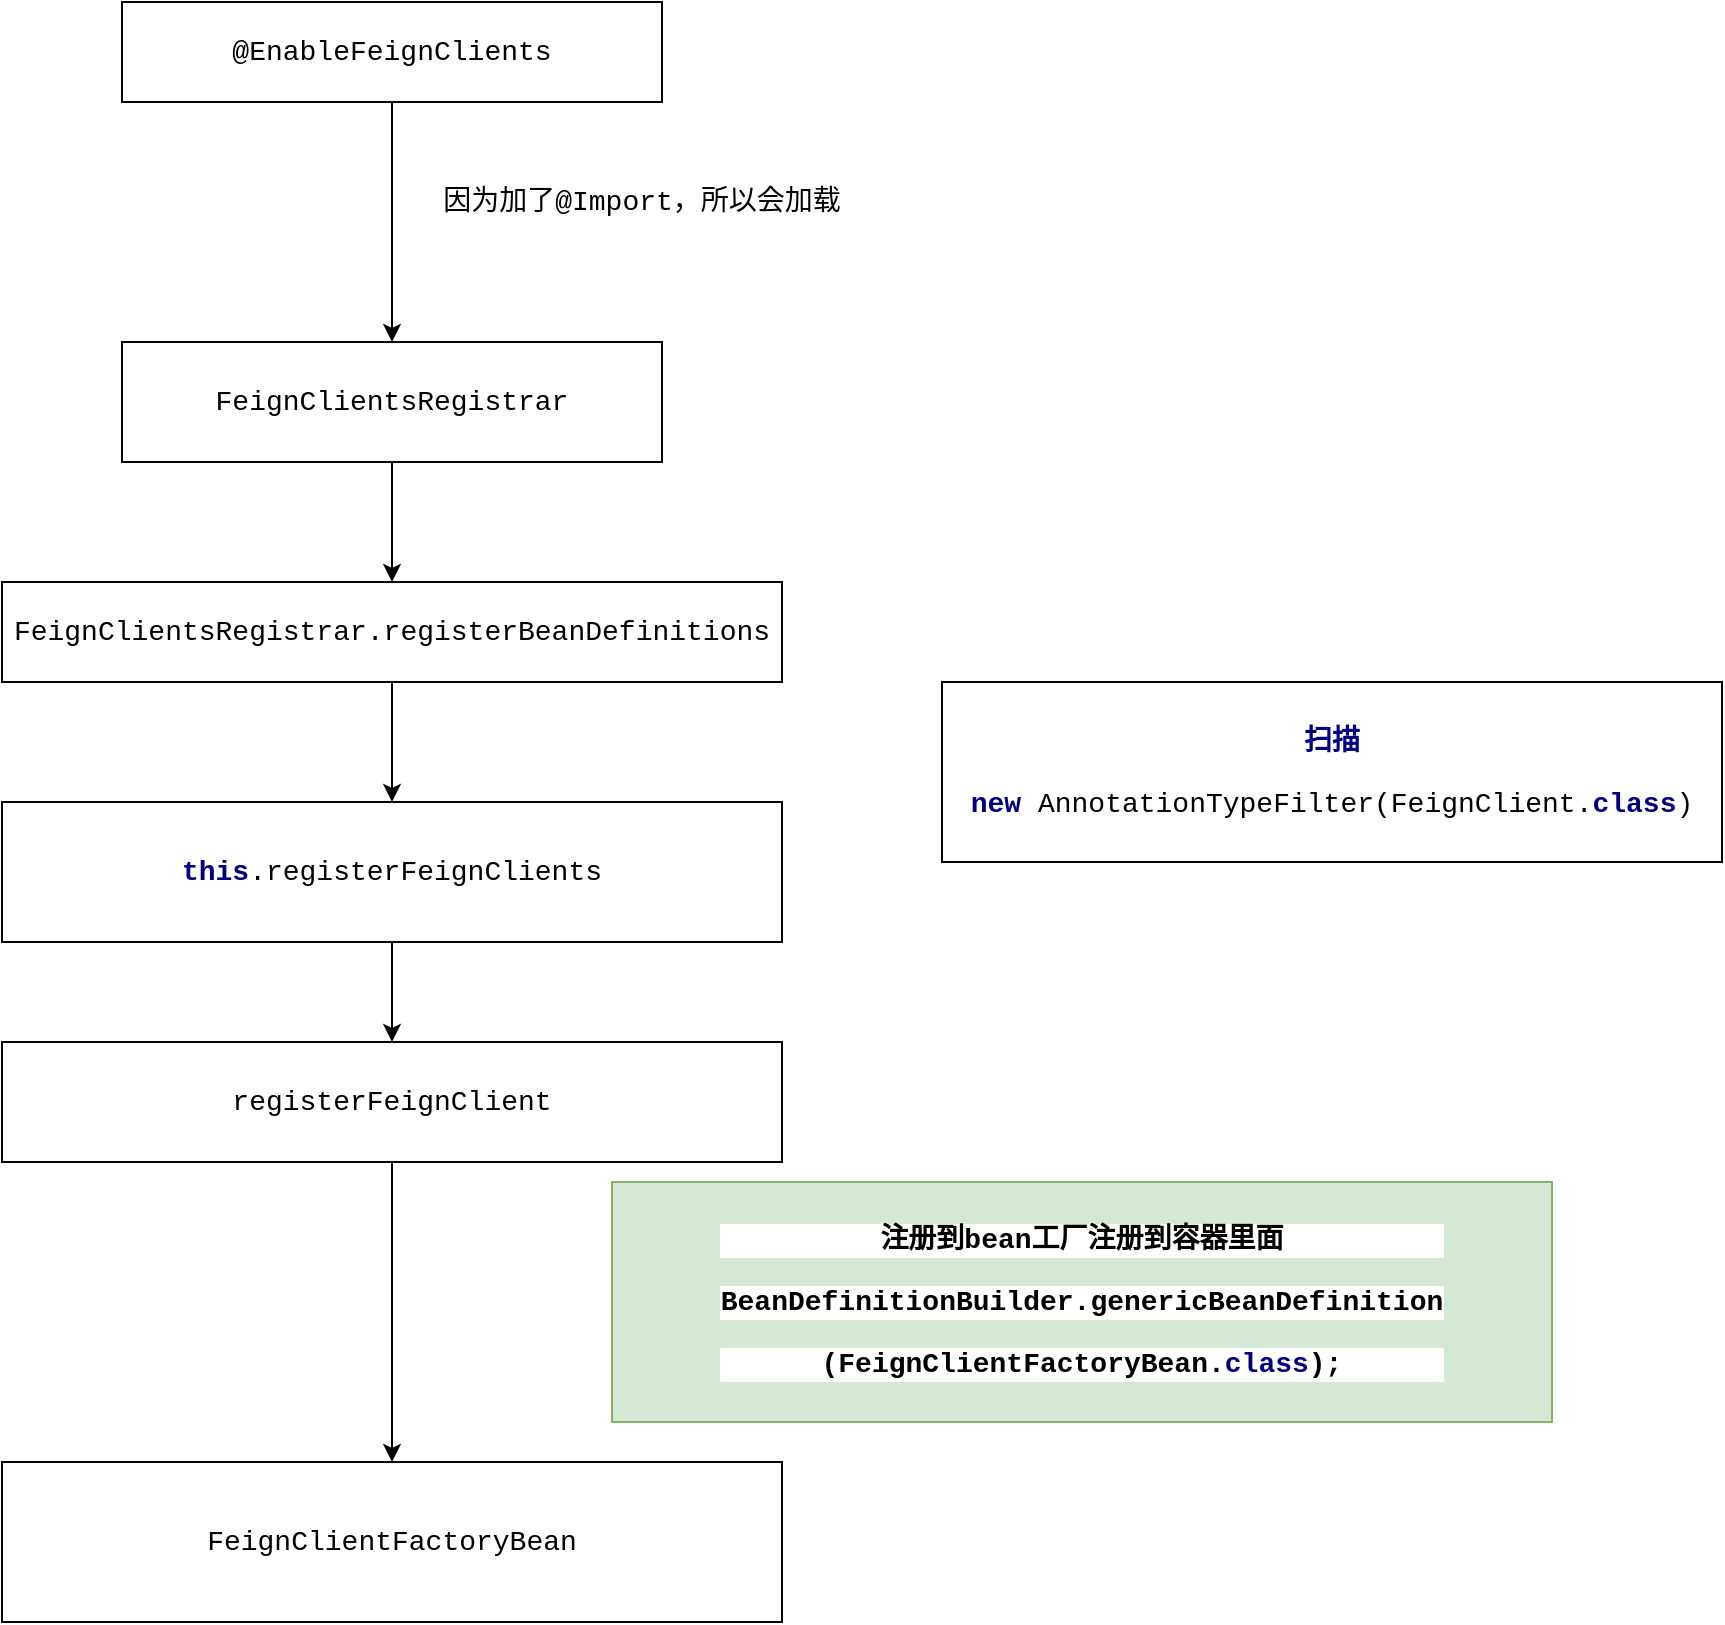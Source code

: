 <mxfile version="13.5.7" type="github">
  <diagram id="1lOJ9h_yURZZoM6YKi_j" name="第 1 页">
    <mxGraphModel dx="1422" dy="762" grid="1" gridSize="10" guides="1" tooltips="1" connect="1" arrows="1" fold="1" page="1" pageScale="1" pageWidth="3000" pageHeight="4000" math="0" shadow="0">
      <root>
        <mxCell id="0" />
        <mxCell id="1" parent="0" />
        <mxCell id="nqZtjDTNPkWTbWWxpunj-4" style="edgeStyle=orthogonalEdgeStyle;rounded=0;orthogonalLoop=1;jettySize=auto;html=1;" edge="1" parent="1" source="nqZtjDTNPkWTbWWxpunj-1" target="nqZtjDTNPkWTbWWxpunj-2">
          <mxGeometry relative="1" as="geometry" />
        </mxCell>
        <mxCell id="nqZtjDTNPkWTbWWxpunj-1" value="&lt;pre style=&quot;background-color: rgb(255 , 255 , 255) ; font-family: &amp;#34;courier new&amp;#34; ; font-size: 10.5pt&quot;&gt;@EnableFeignClients&lt;/pre&gt;" style="rounded=0;whiteSpace=wrap;html=1;" vertex="1" parent="1">
          <mxGeometry x="190" y="40" width="270" height="50" as="geometry" />
        </mxCell>
        <mxCell id="nqZtjDTNPkWTbWWxpunj-5" style="edgeStyle=orthogonalEdgeStyle;rounded=0;orthogonalLoop=1;jettySize=auto;html=1;" edge="1" parent="1" source="nqZtjDTNPkWTbWWxpunj-2" target="nqZtjDTNPkWTbWWxpunj-3">
          <mxGeometry relative="1" as="geometry" />
        </mxCell>
        <mxCell id="nqZtjDTNPkWTbWWxpunj-2" value="&lt;pre style=&quot;background-color: rgb(255 , 255 , 255) ; font-family: &amp;#34;courier new&amp;#34; ; font-size: 10.5pt&quot;&gt;FeignClientsRegistrar&lt;/pre&gt;" style="rounded=0;whiteSpace=wrap;html=1;" vertex="1" parent="1">
          <mxGeometry x="190" y="210" width="270" height="60" as="geometry" />
        </mxCell>
        <mxCell id="nqZtjDTNPkWTbWWxpunj-11" style="edgeStyle=orthogonalEdgeStyle;rounded=0;orthogonalLoop=1;jettySize=auto;html=1;entryX=0.5;entryY=0;entryDx=0;entryDy=0;" edge="1" parent="1" source="nqZtjDTNPkWTbWWxpunj-3" target="nqZtjDTNPkWTbWWxpunj-10">
          <mxGeometry relative="1" as="geometry" />
        </mxCell>
        <mxCell id="nqZtjDTNPkWTbWWxpunj-3" value="&lt;pre style=&quot;background-color: rgb(255 , 255 , 255) ; font-family: &amp;#34;courier new&amp;#34; ; font-size: 10.5pt&quot;&gt;&lt;span style=&quot;font-size: 10.5pt&quot;&gt;FeignClientsRegistrar.&lt;/span&gt;registerBeanDefinitions&lt;/pre&gt;" style="rounded=0;whiteSpace=wrap;html=1;" vertex="1" parent="1">
          <mxGeometry x="130" y="330" width="390" height="50" as="geometry" />
        </mxCell>
        <mxCell id="nqZtjDTNPkWTbWWxpunj-6" value="&lt;pre style=&quot;background-color: rgb(255 , 255 , 255) ; font-family: &amp;#34;courier new&amp;#34; ; font-size: 10.5pt&quot;&gt;&lt;pre style=&quot;font-family: &amp;#34;courier new&amp;#34; ; font-size: 10.5pt&quot;&gt;因为加了@Import，所以会加载&lt;/pre&gt;&lt;/pre&gt;" style="text;html=1;strokeColor=none;fillColor=none;align=center;verticalAlign=middle;whiteSpace=wrap;rounded=0;" vertex="1" parent="1">
          <mxGeometry x="350" y="120" width="200" height="40" as="geometry" />
        </mxCell>
        <mxCell id="nqZtjDTNPkWTbWWxpunj-13" style="edgeStyle=orthogonalEdgeStyle;rounded=0;orthogonalLoop=1;jettySize=auto;html=1;" edge="1" parent="1" source="nqZtjDTNPkWTbWWxpunj-10" target="nqZtjDTNPkWTbWWxpunj-12">
          <mxGeometry relative="1" as="geometry" />
        </mxCell>
        <mxCell id="nqZtjDTNPkWTbWWxpunj-10" value="&lt;pre style=&quot;background-color: rgb(255 , 255 , 255) ; font-family: &amp;#34;courier new&amp;#34; ; font-size: 10.5pt&quot;&gt;&lt;span style=&quot;color: #000080 ; font-weight: bold&quot;&gt;this&lt;/span&gt;.registerFeignClients&lt;/pre&gt;" style="rounded=0;whiteSpace=wrap;html=1;" vertex="1" parent="1">
          <mxGeometry x="130" y="440" width="390" height="70" as="geometry" />
        </mxCell>
        <mxCell id="nqZtjDTNPkWTbWWxpunj-15" style="edgeStyle=orthogonalEdgeStyle;rounded=0;orthogonalLoop=1;jettySize=auto;html=1;" edge="1" parent="1" source="nqZtjDTNPkWTbWWxpunj-12" target="nqZtjDTNPkWTbWWxpunj-14">
          <mxGeometry relative="1" as="geometry" />
        </mxCell>
        <mxCell id="nqZtjDTNPkWTbWWxpunj-12" value="&lt;pre style=&quot;background-color: rgb(255 , 255 , 255) ; font-family: &amp;#34;courier new&amp;#34; ; font-size: 10.5pt&quot;&gt;registerFeignClient&lt;/pre&gt;" style="rounded=0;whiteSpace=wrap;html=1;" vertex="1" parent="1">
          <mxGeometry x="130" y="560" width="390" height="60" as="geometry" />
        </mxCell>
        <mxCell id="nqZtjDTNPkWTbWWxpunj-14" value="&lt;pre style=&quot;background-color: rgb(255 , 255 , 255) ; font-family: &amp;#34;courier new&amp;#34; ; font-size: 10.5pt&quot;&gt;FeignClientFactoryBean&lt;/pre&gt;" style="rounded=0;whiteSpace=wrap;html=1;" vertex="1" parent="1">
          <mxGeometry x="130" y="770" width="390" height="80" as="geometry" />
        </mxCell>
        <mxCell id="nqZtjDTNPkWTbWWxpunj-17" value="&lt;pre style=&quot;background-color: rgb(255 , 255 , 255) ; font-family: &amp;#34;courier new&amp;#34; ; font-size: 10.5pt&quot;&gt;&lt;br&gt;&lt;/pre&gt;" style="text;html=1;align=center;verticalAlign=middle;resizable=0;points=[];autosize=1;rotation=0;" vertex="1" parent="1">
          <mxGeometry x="905" y="550" width="20" height="50" as="geometry" />
        </mxCell>
        <mxCell id="nqZtjDTNPkWTbWWxpunj-18" value="&lt;pre style=&quot;background-color: rgb(255 , 255 , 255) ; font-family: &amp;#34;courier new&amp;#34; ; font-size: 10.5pt&quot;&gt;&lt;b&gt;注册到bean工厂注册到容器里面&lt;/b&gt;&lt;/pre&gt;&lt;pre style=&quot;background-color: rgb(255 , 255 , 255) ; font-family: &amp;#34;courier new&amp;#34; ; font-size: 10.5pt&quot;&gt;&lt;b&gt;BeanDefinitionBuilder.genericBeanDefinition&lt;/b&gt;&lt;/pre&gt;&lt;pre style=&quot;background-color: rgb(255 , 255 , 255) ; font-family: &amp;#34;courier new&amp;#34; ; font-size: 10.5pt&quot;&gt;&lt;b&gt;(FeignClientFactoryBean.&lt;span style=&quot;color: rgb(0 , 0 , 128)&quot;&gt;class&lt;/span&gt;);&lt;/b&gt;&lt;/pre&gt;" style="text;html=1;strokeColor=#82b366;fillColor=#d5e8d4;align=center;verticalAlign=middle;whiteSpace=wrap;rounded=0;" vertex="1" parent="1">
          <mxGeometry x="435" y="630" width="470" height="120" as="geometry" />
        </mxCell>
        <mxCell id="nqZtjDTNPkWTbWWxpunj-19" value="&lt;pre style=&quot;background-color: rgb(255 , 255 , 255) ; font-family: &amp;#34;courier new&amp;#34; ; font-size: 10.5pt&quot;&gt;&lt;span style=&quot;color: #000080 ; font-weight: bold&quot;&gt;扫描&lt;/span&gt;&lt;/pre&gt;&lt;pre style=&quot;background-color: rgb(255 , 255 , 255) ; font-family: &amp;#34;courier new&amp;#34; ; font-size: 10.5pt&quot;&gt;&lt;span style=&quot;color: #000080 ; font-weight: bold&quot;&gt;new &lt;/span&gt;AnnotationTypeFilter(FeignClient.&lt;span style=&quot;color: #000080 ; font-weight: bold&quot;&gt;class&lt;/span&gt;)&lt;/pre&gt;" style="rounded=0;whiteSpace=wrap;html=1;" vertex="1" parent="1">
          <mxGeometry x="600" y="380" width="390" height="90" as="geometry" />
        </mxCell>
      </root>
    </mxGraphModel>
  </diagram>
</mxfile>
